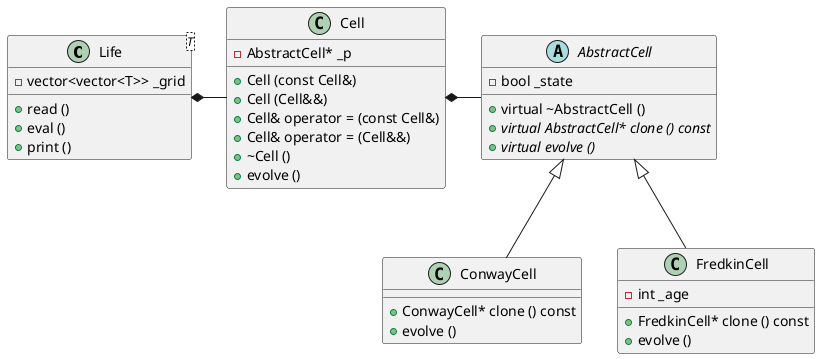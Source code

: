 @startuml
Life         *-  Cell
Cell         *-  AbstractCell
AbstractCell ^-- ConwayCell
AbstractCell ^-- FredkinCell

class Life<T> {
    - vector<vector<T>> _grid
    + read ()
    + eval ()
    + print ()
    }

class Cell {
    - AbstractCell* _p
    + Cell (const Cell&)
    + Cell (Cell&&)
    + Cell& operator = (const Cell&)
    + Cell& operator = (Cell&&)
    + ~Cell ()
    + evolve ()
    }

abstract class AbstractCell {
    - bool _state
    + virtual ~AbstractCell ()
    + {abstract} virtual AbstractCell* clone () const
    + {abstract} virtual evolve ()
    }

class ConwayCell {
    + ConwayCell* clone () const
    + evolve ()
    }

class FredkinCell {
    - int _age
    + FredkinCell* clone () const
    + evolve ()
    }

@enduml
